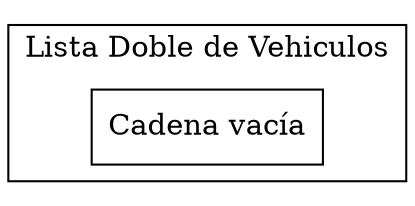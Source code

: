 digraph Vehiculos {
    node [shape=box];
    graph [rankdir=LR];
    subgraph cluster_0 {
        label="Lista Doble de Vehiculos";
        empty [label="Cadena vacía"];
    }
}
